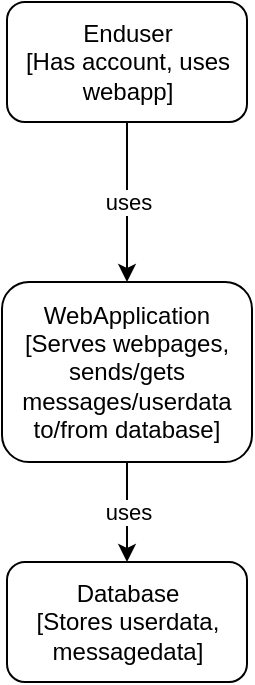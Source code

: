 <mxfile version="20.6.0" type="device"><diagram id="0n9euKwknTmuNXVfKu9S" name="Page-1"><mxGraphModel dx="1422" dy="745" grid="1" gridSize="10" guides="1" tooltips="1" connect="1" arrows="1" fold="1" page="1" pageScale="1" pageWidth="850" pageHeight="1100" math="0" shadow="0"><root><mxCell id="0"/><mxCell id="1" parent="0"/><mxCell id="I6YzWW0mix13egNtIA77-6" value="uses" style="edgeStyle=orthogonalEdgeStyle;rounded=0;orthogonalLoop=1;jettySize=auto;html=1;" edge="1" parent="1" source="I6YzWW0mix13egNtIA77-4" target="I6YzWW0mix13egNtIA77-5"><mxGeometry relative="1" as="geometry"/></mxCell><mxCell id="I6YzWW0mix13egNtIA77-4" value="Enduser&lt;br&gt;[Has account, uses webapp]" style="rounded=1;whiteSpace=wrap;html=1;" vertex="1" parent="1"><mxGeometry x="367.5" y="50" width="120" height="60" as="geometry"/></mxCell><mxCell id="I6YzWW0mix13egNtIA77-8" value="uses" style="edgeStyle=orthogonalEdgeStyle;rounded=0;orthogonalLoop=1;jettySize=auto;html=1;" edge="1" parent="1" source="I6YzWW0mix13egNtIA77-5" target="I6YzWW0mix13egNtIA77-7"><mxGeometry relative="1" as="geometry"/></mxCell><mxCell id="I6YzWW0mix13egNtIA77-5" value="&lt;div&gt;WebApplication&lt;/div&gt;&lt;div&gt;[Serves webpages, sends/gets messages/userdata to/from database]&lt;br&gt;&lt;/div&gt;" style="rounded=1;whiteSpace=wrap;html=1;" vertex="1" parent="1"><mxGeometry x="365" y="190" width="125" height="90" as="geometry"/></mxCell><mxCell id="I6YzWW0mix13egNtIA77-7" value="&lt;div&gt;Database&lt;/div&gt;&lt;div&gt;[Stores userdata, messagedata]&lt;br&gt;&lt;/div&gt;" style="rounded=1;whiteSpace=wrap;html=1;" vertex="1" parent="1"><mxGeometry x="367.5" y="330" width="120" height="60" as="geometry"/></mxCell></root></mxGraphModel></diagram></mxfile>